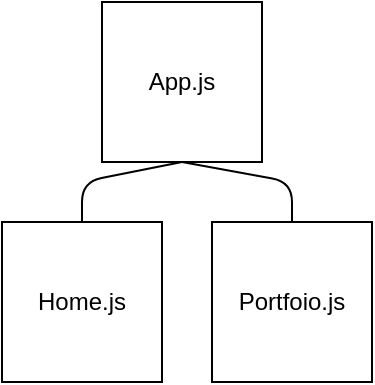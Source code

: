 <mxfile>
    <diagram id="QoXd3ucnX7IXDmo28ZG3" name="Page-1">
        <mxGraphModel dx="645" dy="494" grid="1" gridSize="10" guides="1" tooltips="1" connect="1" arrows="1" fold="1" page="1" pageScale="1" pageWidth="850" pageHeight="1100" math="0" shadow="0">
            <root>
                <mxCell id="0"/>
                <mxCell id="1" parent="0"/>
                <mxCell id="2" value="App.js" style="whiteSpace=wrap;html=1;aspect=fixed;" vertex="1" parent="1">
                    <mxGeometry x="290" y="40" width="80" height="80" as="geometry"/>
                </mxCell>
                <mxCell id="3" value="Home.js" style="whiteSpace=wrap;html=1;aspect=fixed;" vertex="1" parent="1">
                    <mxGeometry x="240" y="150" width="80" height="80" as="geometry"/>
                </mxCell>
                <mxCell id="4" value="Portfoio.js" style="whiteSpace=wrap;html=1;aspect=fixed;" vertex="1" parent="1">
                    <mxGeometry x="345" y="150" width="80" height="80" as="geometry"/>
                </mxCell>
                <mxCell id="6" value="" style="endArrow=none;html=1;entryX=0.5;entryY=1;entryDx=0;entryDy=0;exitX=0.5;exitY=0;exitDx=0;exitDy=0;" edge="1" parent="1" source="3" target="2">
                    <mxGeometry width="50" height="50" relative="1" as="geometry">
                        <mxPoint x="330" y="270" as="sourcePoint"/>
                        <mxPoint x="380" y="220" as="targetPoint"/>
                        <Array as="points">
                            <mxPoint x="280" y="130"/>
                        </Array>
                    </mxGeometry>
                </mxCell>
                <mxCell id="7" value="" style="endArrow=none;html=1;entryX=0.5;entryY=1;entryDx=0;entryDy=0;exitX=0.5;exitY=0;exitDx=0;exitDy=0;" edge="1" parent="1" source="4" target="2">
                    <mxGeometry width="50" height="50" relative="1" as="geometry">
                        <mxPoint x="290" y="160" as="sourcePoint"/>
                        <mxPoint x="340" y="130" as="targetPoint"/>
                        <Array as="points">
                            <mxPoint x="385" y="130"/>
                        </Array>
                    </mxGeometry>
                </mxCell>
            </root>
        </mxGraphModel>
    </diagram>
</mxfile>